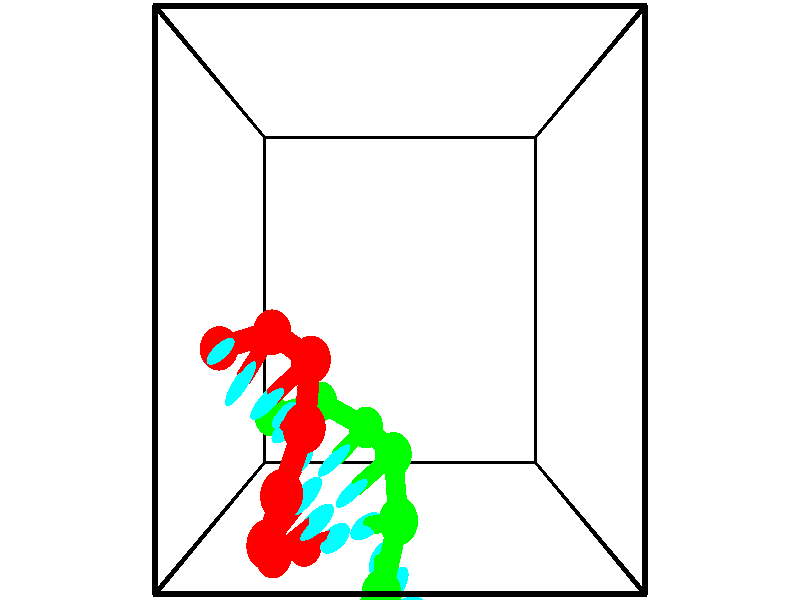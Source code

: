 // switches for output
#declare DRAW_BASES = 1; // possible values are 0, 1; only relevant for DNA ribbons
#declare DRAW_BASES_TYPE = 3; // possible values are 1, 2, 3; only relevant for DNA ribbons
#declare DRAW_FOG = 0; // set to 1 to enable fog

#include "colors.inc"

#include "transforms.inc"
background { rgb <1, 1, 1>}

#default {
   normal{
       ripples 0.25
       frequency 0.20
       turbulence 0.2
       lambda 5
   }
	finish {
		phong 0.1
		phong_size 40.
	}
}

// original window dimensions: 1024x640


// camera settings

camera {
	sky <-0, 1, 0>
	up <-0, 1, 0>
	right 1.6 * <1, 0, 0>
	location <2.5, 2.5, 11.1562>
	look_at <2.5, 2.5, 2.5>
	direction <0, 0, -8.6562>
	angle 67.0682
}


# declare cpy_camera_pos = <2.5, 2.5, 11.1562>;
# if (DRAW_FOG = 1)
fog {
	fog_type 2
	up vnormalize(cpy_camera_pos)
	color rgbt<1,1,1,0.3>
	distance 1e-5
	fog_alt 3e-3
	fog_offset 4
}
# end


// LIGHTS

# declare lum = 6;
global_settings {
	ambient_light rgb lum * <0.05, 0.05, 0.05>
	max_trace_level 15
}# declare cpy_direct_light_amount = 0.25;
light_source
{	1000 * <-1, -1, 1>,
	rgb lum * cpy_direct_light_amount
	parallel
}

light_source
{	1000 * <1, 1, -1>,
	rgb lum * cpy_direct_light_amount
	parallel
}

// strand 0

// nucleotide -1

// particle -1
sphere {
	<0.049834, 1.954458, 2.974375> 0.250000
	pigment { color rgbt <1,0,0,0> }
	no_shadow
}
cylinder {
	<0.174099, 1.962112, 3.354506>,  <0.248658, 1.966705, 3.582585>, 0.100000
	pigment { color rgbt <1,0,0,0> }
	no_shadow
}
cylinder {
	<0.174099, 1.962112, 3.354506>,  <0.049834, 1.954458, 2.974375>, 0.100000
	pigment { color rgbt <1,0,0,0> }
	no_shadow
}

// particle -1
sphere {
	<0.174099, 1.962112, 3.354506> 0.100000
	pigment { color rgbt <1,0,0,0> }
	no_shadow
}
sphere {
	0, 1
	scale<0.080000,0.200000,0.300000>
	matrix <0.577734, -0.797724, -0.172798,
		0.754793, 0.602719, -0.258877,
		0.310661, 0.019135, 0.950328,
		0.267297, 1.967853, 3.639605>
	pigment { color rgbt <0,1,1,0> }
	no_shadow
}
cylinder {
	<0.812283, 2.145759, 3.188036>,  <0.049834, 1.954458, 2.974375>, 0.130000
	pigment { color rgbt <1,0,0,0> }
	no_shadow
}

// nucleotide -1

// particle -1
sphere {
	<0.812283, 2.145759, 3.188036> 0.250000
	pigment { color rgbt <1,0,0,0> }
	no_shadow
}
cylinder {
	<0.630215, 1.852631, 3.390341>,  <0.520974, 1.676754, 3.511724>, 0.100000
	pigment { color rgbt <1,0,0,0> }
	no_shadow
}
cylinder {
	<0.630215, 1.852631, 3.390341>,  <0.812283, 2.145759, 3.188036>, 0.100000
	pigment { color rgbt <1,0,0,0> }
	no_shadow
}

// particle -1
sphere {
	<0.630215, 1.852631, 3.390341> 0.100000
	pigment { color rgbt <1,0,0,0> }
	no_shadow
}
sphere {
	0, 1
	scale<0.080000,0.200000,0.300000>
	matrix <0.704971, -0.643572, -0.298046,
		0.543908, 0.220886, 0.809551,
		-0.455170, -0.732820, 0.505762,
		0.493664, 1.632785, 3.542069>
	pigment { color rgbt <0,1,1,0> }
	no_shadow
}
cylinder {
	<1.380331, 1.876145, 3.574553>,  <0.812283, 2.145759, 3.188036>, 0.130000
	pigment { color rgbt <1,0,0,0> }
	no_shadow
}

// nucleotide -1

// particle -1
sphere {
	<1.380331, 1.876145, 3.574553> 0.250000
	pigment { color rgbt <1,0,0,0> }
	no_shadow
}
cylinder {
	<1.068497, 1.628975, 3.533731>,  <0.881396, 1.480673, 3.509237>, 0.100000
	pigment { color rgbt <1,0,0,0> }
	no_shadow
}
cylinder {
	<1.068497, 1.628975, 3.533731>,  <1.380331, 1.876145, 3.574553>, 0.100000
	pigment { color rgbt <1,0,0,0> }
	no_shadow
}

// particle -1
sphere {
	<1.068497, 1.628975, 3.533731> 0.100000
	pigment { color rgbt <1,0,0,0> }
	no_shadow
}
sphere {
	0, 1
	scale<0.080000,0.200000,0.300000>
	matrix <0.613668, -0.721099, -0.321601,
		0.125134, -0.313343, 0.941360,
		-0.779585, -0.617926, -0.102055,
		0.834621, 1.443597, 3.503114>
	pigment { color rgbt <0,1,1,0> }
	no_shadow
}
cylinder {
	<1.371464, 1.243472, 4.034651>,  <1.380331, 1.876145, 3.574553>, 0.130000
	pigment { color rgbt <1,0,0,0> }
	no_shadow
}

// nucleotide -1

// particle -1
sphere {
	<1.371464, 1.243472, 4.034651> 0.250000
	pigment { color rgbt <1,0,0,0> }
	no_shadow
}
cylinder {
	<1.179058, 1.175575, 3.690601>,  <1.063615, 1.134837, 3.484171>, 0.100000
	pigment { color rgbt <1,0,0,0> }
	no_shadow
}
cylinder {
	<1.179058, 1.175575, 3.690601>,  <1.371464, 1.243472, 4.034651>, 0.100000
	pigment { color rgbt <1,0,0,0> }
	no_shadow
}

// particle -1
sphere {
	<1.179058, 1.175575, 3.690601> 0.100000
	pigment { color rgbt <1,0,0,0> }
	no_shadow
}
sphere {
	0, 1
	scale<0.080000,0.200000,0.300000>
	matrix <0.606574, -0.772791, -0.186713,
		-0.633003, -0.611541, 0.474684,
		-0.481014, -0.169741, -0.860124,
		1.034754, 1.124653, 3.432564>
	pigment { color rgbt <0,1,1,0> }
	no_shadow
}
cylinder {
	<1.095280, 0.571169, 3.988713>,  <1.371464, 1.243472, 4.034651>, 0.130000
	pigment { color rgbt <1,0,0,0> }
	no_shadow
}

// nucleotide -1

// particle -1
sphere {
	<1.095280, 0.571169, 3.988713> 0.250000
	pigment { color rgbt <1,0,0,0> }
	no_shadow
}
cylinder {
	<1.141171, 0.674553, 3.605039>,  <1.168705, 0.736583, 3.374834>, 0.100000
	pigment { color rgbt <1,0,0,0> }
	no_shadow
}
cylinder {
	<1.141171, 0.674553, 3.605039>,  <1.095280, 0.571169, 3.988713>, 0.100000
	pigment { color rgbt <1,0,0,0> }
	no_shadow
}

// particle -1
sphere {
	<1.141171, 0.674553, 3.605039> 0.100000
	pigment { color rgbt <1,0,0,0> }
	no_shadow
}
sphere {
	0, 1
	scale<0.080000,0.200000,0.300000>
	matrix <0.388158, -0.900463, -0.196210,
		-0.914424, -0.349806, -0.203629,
		0.114725, 0.258460, -0.959185,
		1.175588, 0.752091, 3.317283>
	pigment { color rgbt <0,1,1,0> }
	no_shadow
}
cylinder {
	<0.831041, -0.047900, 3.587078>,  <1.095280, 0.571169, 3.988713>, 0.130000
	pigment { color rgbt <1,0,0,0> }
	no_shadow
}

// nucleotide -1

// particle -1
sphere {
	<0.831041, -0.047900, 3.587078> 0.250000
	pigment { color rgbt <1,0,0,0> }
	no_shadow
}
cylinder {
	<1.062603, 0.169823, 3.344228>,  <1.201540, 0.300456, 3.198518>, 0.100000
	pigment { color rgbt <1,0,0,0> }
	no_shadow
}
cylinder {
	<1.062603, 0.169823, 3.344228>,  <0.831041, -0.047900, 3.587078>, 0.100000
	pigment { color rgbt <1,0,0,0> }
	no_shadow
}

// particle -1
sphere {
	<1.062603, 0.169823, 3.344228> 0.100000
	pigment { color rgbt <1,0,0,0> }
	no_shadow
}
sphere {
	0, 1
	scale<0.080000,0.200000,0.300000>
	matrix <0.456154, -0.833350, -0.312171,
		-0.675864, -0.096225, -0.730718,
		0.578905, 0.544306, -0.607125,
		1.236274, 0.333114, 3.162090>
	pigment { color rgbt <0,1,1,0> }
	no_shadow
}
cylinder {
	<0.762321, -0.431276, 2.833231>,  <0.831041, -0.047900, 3.587078>, 0.130000
	pigment { color rgbt <1,0,0,0> }
	no_shadow
}

// nucleotide -1

// particle -1
sphere {
	<0.762321, -0.431276, 2.833231> 0.250000
	pigment { color rgbt <1,0,0,0> }
	no_shadow
}
cylinder {
	<1.093884, -0.208282, 2.851670>,  <1.292821, -0.074486, 2.862734>, 0.100000
	pigment { color rgbt <1,0,0,0> }
	no_shadow
}
cylinder {
	<1.093884, -0.208282, 2.851670>,  <0.762321, -0.431276, 2.833231>, 0.100000
	pigment { color rgbt <1,0,0,0> }
	no_shadow
}

// particle -1
sphere {
	<1.093884, -0.208282, 2.851670> 0.100000
	pigment { color rgbt <1,0,0,0> }
	no_shadow
}
sphere {
	0, 1
	scale<0.080000,0.200000,0.300000>
	matrix <0.529881, -0.756104, -0.384099,
		-0.179274, 0.342808, -0.922141,
		0.828907, 0.557484, 0.046098,
		1.342556, -0.041037, 2.865499>
	pigment { color rgbt <0,1,1,0> }
	no_shadow
}
cylinder {
	<1.089631, -0.537142, 2.191651>,  <0.762321, -0.431276, 2.833231>, 0.130000
	pigment { color rgbt <1,0,0,0> }
	no_shadow
}

// nucleotide -1

// particle -1
sphere {
	<1.089631, -0.537142, 2.191651> 0.250000
	pigment { color rgbt <1,0,0,0> }
	no_shadow
}
cylinder {
	<1.367477, -0.401833, 2.445605>,  <1.534185, -0.320647, 2.597978>, 0.100000
	pigment { color rgbt <1,0,0,0> }
	no_shadow
}
cylinder {
	<1.367477, -0.401833, 2.445605>,  <1.089631, -0.537142, 2.191651>, 0.100000
	pigment { color rgbt <1,0,0,0> }
	no_shadow
}

// particle -1
sphere {
	<1.367477, -0.401833, 2.445605> 0.100000
	pigment { color rgbt <1,0,0,0> }
	no_shadow
}
sphere {
	0, 1
	scale<0.080000,0.200000,0.300000>
	matrix <0.635934, -0.701316, -0.322094,
		0.336298, 0.627476, -0.702266,
		0.694616, 0.338274, 0.634885,
		1.575862, -0.300350, 2.636071>
	pigment { color rgbt <0,1,1,0> }
	no_shadow
}
// strand 1

// nucleotide -1

// particle -1
sphere {
	<1.997887, -1.315964, 2.547515> 0.250000
	pigment { color rgbt <0,1,0,0> }
	no_shadow
}
cylinder {
	<2.331367, -1.176247, 2.718599>,  <2.531456, -1.092417, 2.821250>, 0.100000
	pigment { color rgbt <0,1,0,0> }
	no_shadow
}
cylinder {
	<2.331367, -1.176247, 2.718599>,  <1.997887, -1.315964, 2.547515>, 0.100000
	pigment { color rgbt <0,1,0,0> }
	no_shadow
}

// particle -1
sphere {
	<2.331367, -1.176247, 2.718599> 0.100000
	pigment { color rgbt <0,1,0,0> }
	no_shadow
}
sphere {
	0, 1
	scale<0.080000,0.200000,0.300000>
	matrix <-0.483067, 0.836586, 0.258399,
		-0.267561, -0.422041, 0.866194,
		0.833701, 0.349292, 0.427711,
		2.581478, -1.071459, 2.846913>
	pigment { color rgbt <0,1,1,0> }
	no_shadow
}
cylinder {
	<2.002818, -1.183746, 3.366337>,  <1.997887, -1.315964, 2.547515>, 0.130000
	pigment { color rgbt <0,1,0,0> }
	no_shadow
}

// nucleotide -1

// particle -1
sphere {
	<2.002818, -1.183746, 3.366337> 0.250000
	pigment { color rgbt <0,1,0,0> }
	no_shadow
}
cylinder {
	<2.231262, -0.944366, 3.141591>,  <2.368329, -0.800739, 3.006743>, 0.100000
	pigment { color rgbt <0,1,0,0> }
	no_shadow
}
cylinder {
	<2.231262, -0.944366, 3.141591>,  <2.002818, -1.183746, 3.366337>, 0.100000
	pigment { color rgbt <0,1,0,0> }
	no_shadow
}

// particle -1
sphere {
	<2.231262, -0.944366, 3.141591> 0.100000
	pigment { color rgbt <0,1,0,0> }
	no_shadow
}
sphere {
	0, 1
	scale<0.080000,0.200000,0.300000>
	matrix <-0.558887, 0.784804, 0.267821,
		0.601231, 0.161064, 0.782674,
		0.571109, 0.598449, -0.561865,
		2.402595, -0.764832, 2.973032>
	pigment { color rgbt <0,1,1,0> }
	no_shadow
}
cylinder {
	<2.269952, -0.541820, 3.690360>,  <2.002818, -1.183746, 3.366337>, 0.130000
	pigment { color rgbt <0,1,0,0> }
	no_shadow
}

// nucleotide -1

// particle -1
sphere {
	<2.269952, -0.541820, 3.690360> 0.250000
	pigment { color rgbt <0,1,0,0> }
	no_shadow
}
cylinder {
	<2.257385, -0.467377, 3.297549>,  <2.249845, -0.422711, 3.061863>, 0.100000
	pigment { color rgbt <0,1,0,0> }
	no_shadow
}
cylinder {
	<2.257385, -0.467377, 3.297549>,  <2.269952, -0.541820, 3.690360>, 0.100000
	pigment { color rgbt <0,1,0,0> }
	no_shadow
}

// particle -1
sphere {
	<2.257385, -0.467377, 3.297549> 0.100000
	pigment { color rgbt <0,1,0,0> }
	no_shadow
}
sphere {
	0, 1
	scale<0.080000,0.200000,0.300000>
	matrix <-0.588979, 0.790360, 0.168628,
		0.807538, 0.583691, 0.084783,
		-0.031417, 0.186109, -0.982027,
		2.247960, -0.411544, 3.002941>
	pigment { color rgbt <0,1,1,0> }
	no_shadow
}
cylinder {
	<2.480145, 0.147327, 3.439109>,  <2.269952, -0.541820, 3.690360>, 0.130000
	pigment { color rgbt <0,1,0,0> }
	no_shadow
}

// nucleotide -1

// particle -1
sphere {
	<2.480145, 0.147327, 3.439109> 0.250000
	pigment { color rgbt <0,1,0,0> }
	no_shadow
}
cylinder {
	<2.226875, 0.025894, 3.154314>,  <2.074913, -0.046965, 2.983437>, 0.100000
	pigment { color rgbt <0,1,0,0> }
	no_shadow
}
cylinder {
	<2.226875, 0.025894, 3.154314>,  <2.480145, 0.147327, 3.439109>, 0.100000
	pigment { color rgbt <0,1,0,0> }
	no_shadow
}

// particle -1
sphere {
	<2.226875, 0.025894, 3.154314> 0.100000
	pigment { color rgbt <0,1,0,0> }
	no_shadow
}
sphere {
	0, 1
	scale<0.080000,0.200000,0.300000>
	matrix <-0.576019, 0.799250, 0.171468,
		0.517002, 0.518688, -0.680934,
		-0.633175, -0.303582, -0.711988,
		2.036923, -0.065180, 2.940717>
	pigment { color rgbt <0,1,1,0> }
	no_shadow
}
cylinder {
	<2.410101, 0.749549, 2.947642>,  <2.480145, 0.147327, 3.439109>, 0.130000
	pigment { color rgbt <0,1,0,0> }
	no_shadow
}

// nucleotide -1

// particle -1
sphere {
	<2.410101, 0.749549, 2.947642> 0.250000
	pigment { color rgbt <0,1,0,0> }
	no_shadow
}
cylinder {
	<2.093895, 0.507385, 2.910625>,  <1.904171, 0.362087, 2.888414>, 0.100000
	pigment { color rgbt <0,1,0,0> }
	no_shadow
}
cylinder {
	<2.093895, 0.507385, 2.910625>,  <2.410101, 0.749549, 2.947642>, 0.100000
	pigment { color rgbt <0,1,0,0> }
	no_shadow
}

// particle -1
sphere {
	<2.093895, 0.507385, 2.910625> 0.100000
	pigment { color rgbt <0,1,0,0> }
	no_shadow
}
sphere {
	0, 1
	scale<0.080000,0.200000,0.300000>
	matrix <-0.611563, 0.788411, 0.066326,
		0.032808, 0.109027, -0.993497,
		-0.790515, -0.605410, -0.092543,
		1.856740, 0.325762, 2.882862>
	pigment { color rgbt <0,1,1,0> }
	no_shadow
}
cylinder {
	<2.002757, 0.944795, 2.314471>,  <2.410101, 0.749549, 2.947642>, 0.130000
	pigment { color rgbt <0,1,0,0> }
	no_shadow
}

// nucleotide -1

// particle -1
sphere {
	<2.002757, 0.944795, 2.314471> 0.250000
	pigment { color rgbt <0,1,0,0> }
	no_shadow
}
cylinder {
	<1.766541, 0.777687, 2.590654>,  <1.624811, 0.677423, 2.756364>, 0.100000
	pigment { color rgbt <0,1,0,0> }
	no_shadow
}
cylinder {
	<1.766541, 0.777687, 2.590654>,  <2.002757, 0.944795, 2.314471>, 0.100000
	pigment { color rgbt <0,1,0,0> }
	no_shadow
}

// particle -1
sphere {
	<1.766541, 0.777687, 2.590654> 0.100000
	pigment { color rgbt <0,1,0,0> }
	no_shadow
}
sphere {
	0, 1
	scale<0.080000,0.200000,0.300000>
	matrix <-0.581083, 0.813831, -0.004577,
		-0.560003, -0.403916, -0.723359,
		-0.590540, -0.417769, 0.690457,
		1.589378, 0.652357, 2.797791>
	pigment { color rgbt <0,1,1,0> }
	no_shadow
}
cylinder {
	<1.305888, 1.228699, 2.103753>,  <2.002757, 0.944795, 2.314471>, 0.130000
	pigment { color rgbt <0,1,0,0> }
	no_shadow
}

// nucleotide -1

// particle -1
sphere {
	<1.305888, 1.228699, 2.103753> 0.250000
	pigment { color rgbt <0,1,0,0> }
	no_shadow
}
cylinder {
	<1.285011, 1.076416, 2.473041>,  <1.272485, 0.985046, 2.694614>, 0.100000
	pigment { color rgbt <0,1,0,0> }
	no_shadow
}
cylinder {
	<1.285011, 1.076416, 2.473041>,  <1.305888, 1.228699, 2.103753>, 0.100000
	pigment { color rgbt <0,1,0,0> }
	no_shadow
}

// particle -1
sphere {
	<1.285011, 1.076416, 2.473041> 0.100000
	pigment { color rgbt <0,1,0,0> }
	no_shadow
}
sphere {
	0, 1
	scale<0.080000,0.200000,0.300000>
	matrix <-0.659288, 0.707514, 0.254487,
		-0.750077, -0.595386, -0.287923,
		-0.052191, -0.380709, 0.923221,
		1.269354, 0.962203, 2.750007>
	pigment { color rgbt <0,1,1,0> }
	no_shadow
}
cylinder {
	<0.601863, 1.066718, 2.199993>,  <1.305888, 1.228699, 2.103753>, 0.130000
	pigment { color rgbt <0,1,0,0> }
	no_shadow
}

// nucleotide -1

// particle -1
sphere {
	<0.601863, 1.066718, 2.199993> 0.250000
	pigment { color rgbt <0,1,0,0> }
	no_shadow
}
cylinder {
	<0.771324, 1.127647, 2.557163>,  <0.873001, 1.164205, 2.771465>, 0.100000
	pigment { color rgbt <0,1,0,0> }
	no_shadow
}
cylinder {
	<0.771324, 1.127647, 2.557163>,  <0.601863, 1.066718, 2.199993>, 0.100000
	pigment { color rgbt <0,1,0,0> }
	no_shadow
}

// particle -1
sphere {
	<0.771324, 1.127647, 2.557163> 0.100000
	pigment { color rgbt <0,1,0,0> }
	no_shadow
}
sphere {
	0, 1
	scale<0.080000,0.200000,0.300000>
	matrix <-0.666703, 0.719758, 0.193537,
		-0.613210, -0.677308, 0.406482,
		0.423652, 0.152324, 0.892926,
		0.898420, 1.173345, 2.825040>
	pigment { color rgbt <0,1,1,0> }
	no_shadow
}
// box output
cylinder {
	<0.000000, 0.000000, 0.000000>,  <5.000000, 0.000000, 0.000000>, 0.025000
	pigment { color rgbt <0,0,0,0> }
	no_shadow
}
cylinder {
	<0.000000, 0.000000, 0.000000>,  <0.000000, 5.000000, 0.000000>, 0.025000
	pigment { color rgbt <0,0,0,0> }
	no_shadow
}
cylinder {
	<0.000000, 0.000000, 0.000000>,  <0.000000, 0.000000, 5.000000>, 0.025000
	pigment { color rgbt <0,0,0,0> }
	no_shadow
}
cylinder {
	<5.000000, 5.000000, 5.000000>,  <0.000000, 5.000000, 5.000000>, 0.025000
	pigment { color rgbt <0,0,0,0> }
	no_shadow
}
cylinder {
	<5.000000, 5.000000, 5.000000>,  <5.000000, 0.000000, 5.000000>, 0.025000
	pigment { color rgbt <0,0,0,0> }
	no_shadow
}
cylinder {
	<5.000000, 5.000000, 5.000000>,  <5.000000, 5.000000, 0.000000>, 0.025000
	pigment { color rgbt <0,0,0,0> }
	no_shadow
}
cylinder {
	<0.000000, 0.000000, 5.000000>,  <0.000000, 5.000000, 5.000000>, 0.025000
	pigment { color rgbt <0,0,0,0> }
	no_shadow
}
cylinder {
	<0.000000, 0.000000, 5.000000>,  <5.000000, 0.000000, 5.000000>, 0.025000
	pigment { color rgbt <0,0,0,0> }
	no_shadow
}
cylinder {
	<5.000000, 5.000000, 0.000000>,  <0.000000, 5.000000, 0.000000>, 0.025000
	pigment { color rgbt <0,0,0,0> }
	no_shadow
}
cylinder {
	<5.000000, 5.000000, 0.000000>,  <5.000000, 0.000000, 0.000000>, 0.025000
	pigment { color rgbt <0,0,0,0> }
	no_shadow
}
cylinder {
	<5.000000, 0.000000, 5.000000>,  <5.000000, 0.000000, 0.000000>, 0.025000
	pigment { color rgbt <0,0,0,0> }
	no_shadow
}
cylinder {
	<0.000000, 5.000000, 0.000000>,  <0.000000, 5.000000, 5.000000>, 0.025000
	pigment { color rgbt <0,0,0,0> }
	no_shadow
}
// end of box output
